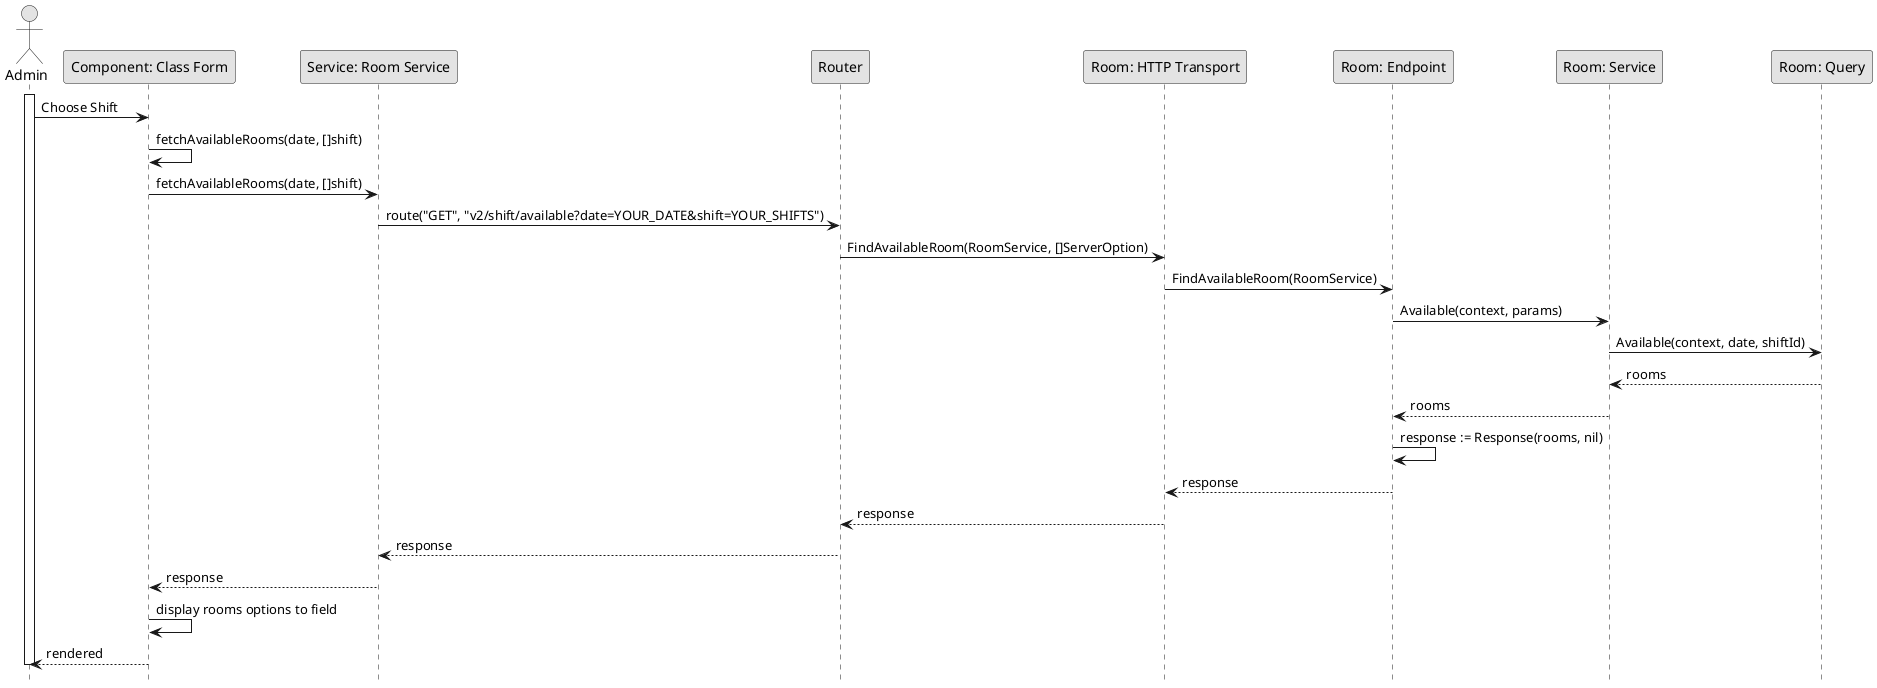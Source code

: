 @startuml GetRoomAvailable

skinparam Monochrome true
skinparam Shadowing false
hide footbox

actor Admin
participant "Component: Class Form" as ClassForm
participant "Service: Room Service" as FERoomService
participant "Router" as Router
participant "Room: HTTP Transport" as RoomHTTPTransport
participant "Room: Endpoint" as RoomEndpoint
participant "Room: Service" as RoomService
participant "Room: Query" as RoomQuery

activate Admin

Admin->ClassForm: Choose Shift
ClassForm->ClassForm: fetchAvailableRooms(date, []shift)
ClassForm->FERoomService: fetchAvailableRooms(date, []shift)
FERoomService->Router: route("GET", "v2/shift/available?date=YOUR_DATE&shift=YOUR_SHIFTS")
Router->RoomHTTPTransport: FindAvailableRoom(RoomService, []ServerOption)
RoomHTTPTransport->RoomEndpoint: FindAvailableRoom(RoomService)
RoomEndpoint->RoomService: Available(context, params)

RoomService->RoomQuery: Available(context, date, shiftId)
RoomQuery-->RoomService: rooms
RoomService-->RoomEndpoint: rooms
RoomEndpoint->RoomEndpoint: response := Response(rooms, nil)
RoomEndpoint-->RoomHTTPTransport: response
RoomHTTPTransport-->Router: response
Router-->FERoomService: response
FERoomService-->ClassForm: response
ClassForm->ClassForm: display rooms options to field
ClassForm-->Admin: rendered

deactivate Admin

@enduml